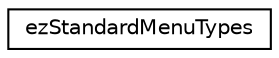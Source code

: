 digraph "Graphical Class Hierarchy"
{
 // LATEX_PDF_SIZE
  edge [fontname="Helvetica",fontsize="10",labelfontname="Helvetica",labelfontsize="10"];
  node [fontname="Helvetica",fontsize="10",shape=record];
  rankdir="LR";
  Node0 [label="ezStandardMenuTypes",height=0.2,width=0.4,color="black", fillcolor="white", style="filled",URL="$df/d6c/structez_standard_menu_types.htm",tooltip=" "];
}
